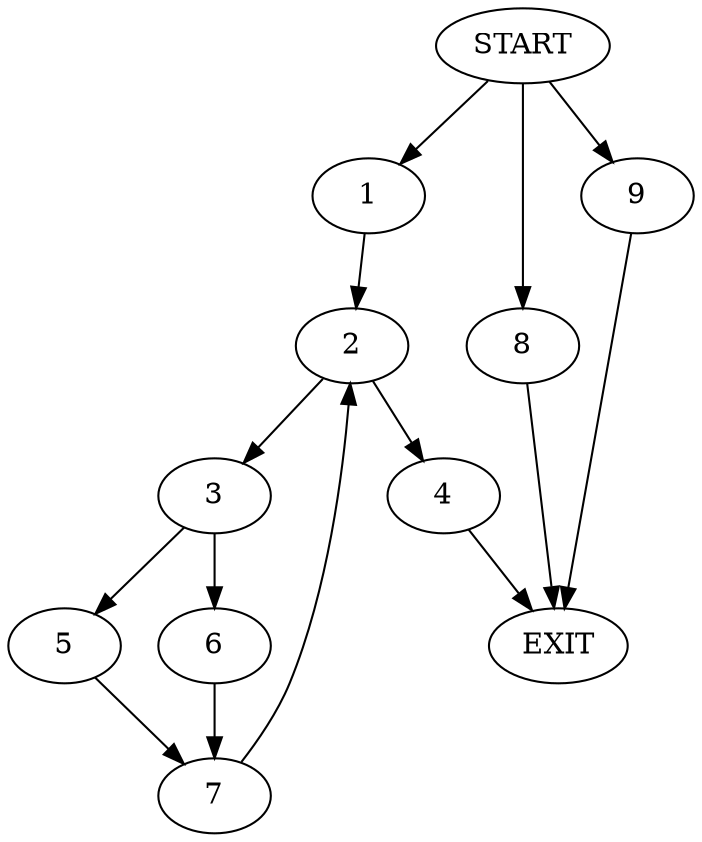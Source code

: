 digraph {
0 [label="START"]
10 [label="EXIT"]
0 -> 1
1 -> 2
2 -> 3
2 -> 4
4 -> 10
3 -> 5
3 -> 6
5 -> 7
6 -> 7
7 -> 2
0 -> 8
8 -> 10
0 -> 9
9 -> 10
}
